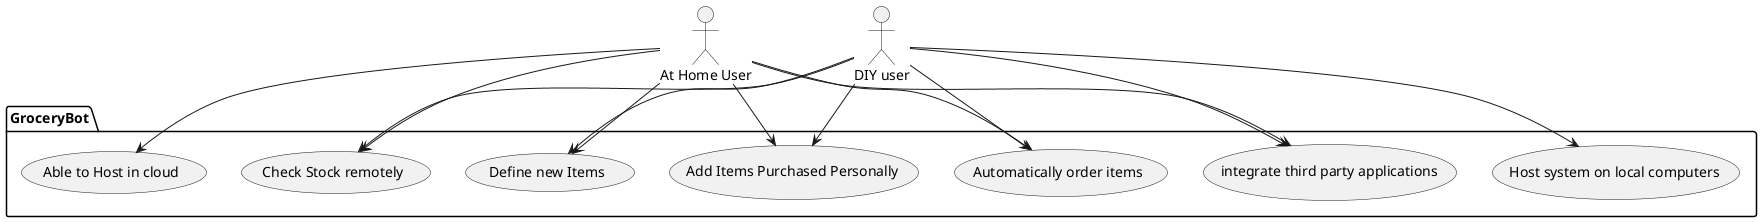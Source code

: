 @startuml

actor "At Home User" as home_user
actor "DIY user" as diy_user

package GroceryBot {
  usecase "Add Items Purchased Personally" as add_items
  usecase "Define new Items" as define_new_items
  usecase "Check Stock remotely" as check_stock
  usecase "integrate third party applications" as third_party
  usecase "Able to Host in cloud" as cloud_service
  usecase "Host system on local computers" as local_host
  usecase "Automatically order items" as auto_order
}

home_user --> add_items
home_user --> define_new_items
home_user --> check_stock
home_user --> third_party
home_user --> auto_order
home_user --> cloud_service
diy_user --> local_host
diy_user --> add_items
diy_user --> define_new_items
diy_user --> check_stock
diy_user --> third_party
diy_user --> auto_order



@enduml